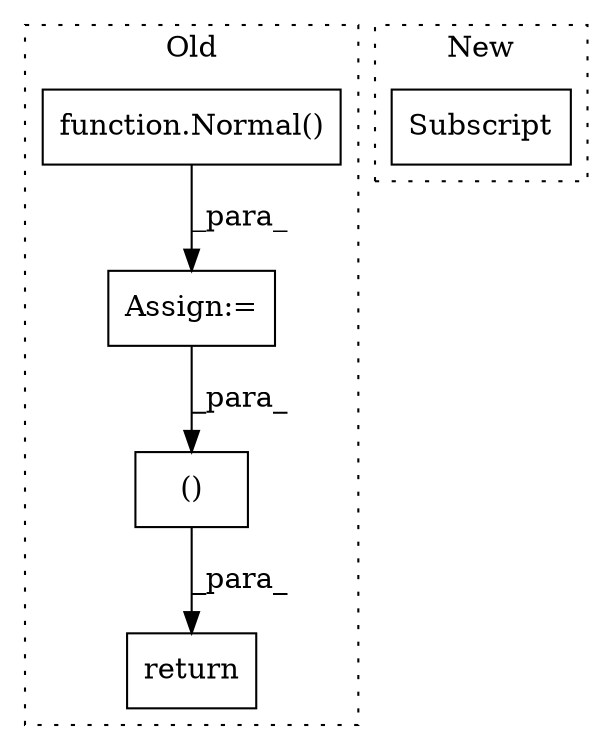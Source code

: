 digraph G {
subgraph cluster0 {
1 [label="function.Normal()" a="75" s="5117,5140" l="7,1" shape="box"];
3 [label="Assign:=" a="68" s="5216" l="3" shape="box"];
4 [label="()" a="54" s="5333" l="54" shape="box"];
5 [label="return" a="93" s="5320" l="7" shape="box"];
label = "Old";
style="dotted";
}
subgraph cluster1 {
2 [label="Subscript" a="63" s="3115,0" l="41,0" shape="box"];
label = "New";
style="dotted";
}
1 -> 3 [label="_para_"];
3 -> 4 [label="_para_"];
4 -> 5 [label="_para_"];
}